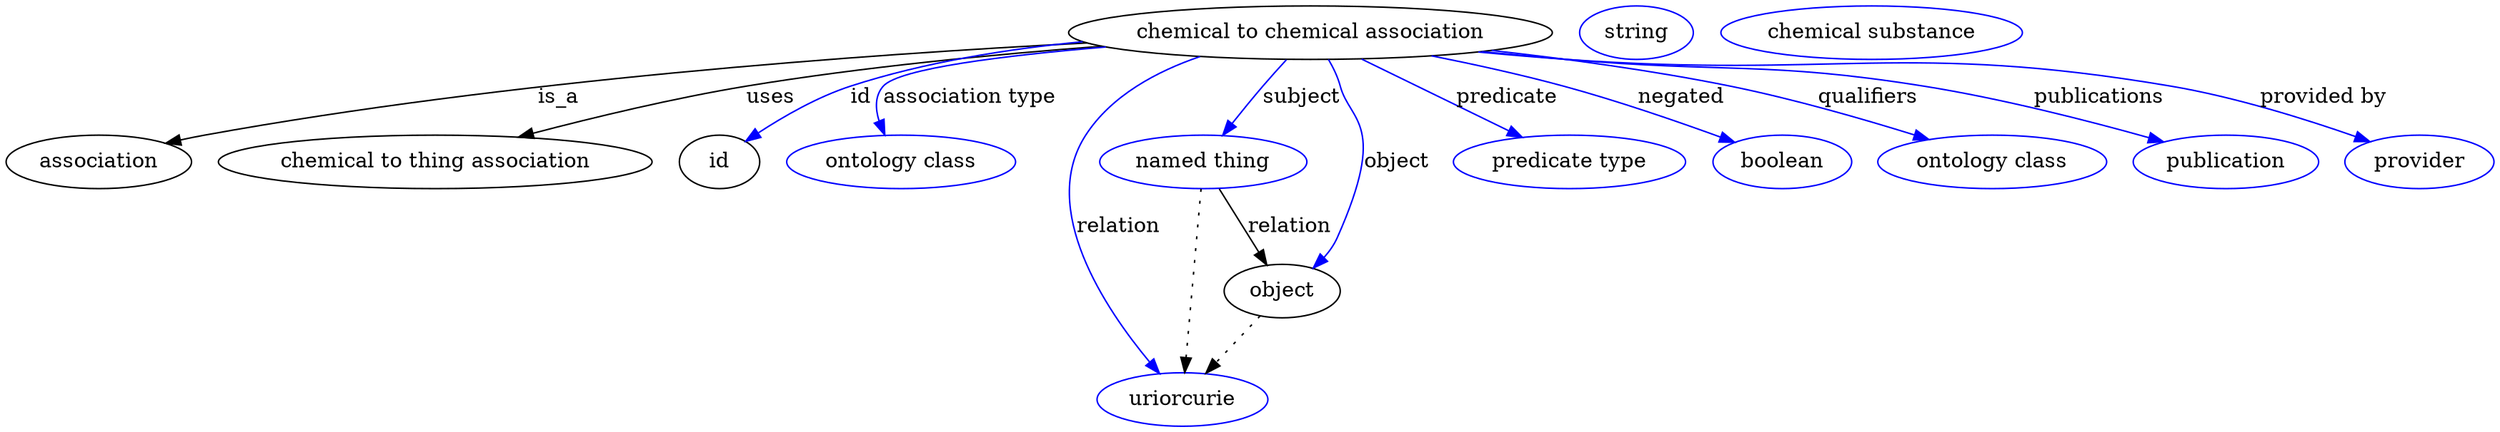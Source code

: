 digraph {
	graph [bb="0,0,1387.3,283"];
	node [label="\N"];
	"chemical to chemical association"	 [height=0.5,
		label="chemical to chemical association",
		pos="734.05,265",
		width=3.5566];
	association	 [height=0.5,
		pos="50.046,178",
		width=1.3902];
	"chemical to chemical association" -> association	 [label=is_a,
		lp="290.05,221.5",
		pos="e,86.962,190.17 611.71,259.66 484.73,252.23 280.99,234.96 109.05,196 104.99,195.08 100.81,194.03 96.635,192.9"];
	"chemical to thing association"	 [height=0.5,
		pos="232.05,178",
		width=3.1775];
	"chemical to chemical association" -> "chemical to thing association"	 [label=uses,
		lp="426.05,221.5",
		pos="e,281.74,194.27 620.07,256.67 558.67,251.06 481.81,242.22 414.05,229 372.54,220.9 326.69,208.03 291.4,197.25"];
	id	 [height=0.5,
		pos="391.05,178",
		width=0.75];
	"chemical to chemical association" -> id	 [color=blue,
		label=id,
		lp="477.55,221.5",
		pos="e,408.23,191.9 627.52,254.96 567.99,248.44 500.25,239.27 472.05,229 452.07,221.73 431.84,208.99 416.59,198.07",
		style=solid];
	"association type"	 [color=blue,
		height=0.5,
		label="ontology class",
		pos="498.05,178",
		width=1.7151];
	"chemical to chemical association" -> "association type"	 [color=blue,
		label="association type",
		lp="536.05,221.5",
		pos="e,489.78,196.03 625.5,255.35 565.5,248.89 501.22,239.64 492.05,229 486.58,222.66 485.93,214.12 487.3,205.84",
		style=solid];
	subject	 [color=blue,
		height=0.5,
		label="named thing",
		pos="671.05,178",
		width=1.5346];
	"chemical to chemical association" -> subject	 [color=blue,
		label=subject,
		lp="726.55,221.5",
		pos="e,683.87,195.71 720.99,246.97 711.98,234.53 699.85,217.78 689.81,203.91",
		style=solid];
	predicate	 [color=blue,
		height=0.5,
		label="predicate type",
		pos="874.05,178",
		width=1.679];
	"chemical to chemical association" -> predicate	 [color=blue,
		label=predicate,
		lp="838.05,221.5",
		pos="e,847.65,194.4 762.38,247.39 784.48,233.66 815.3,214.51 838.97,199.8",
		style=solid];
	relation	 [color=blue,
		height=0.5,
		label=uriorcurie,
		pos="658.05,18",
		width=1.2638];
	"chemical to chemical association" -> relation	 [color=blue,
		label=relation,
		lp="621.05,134.5",
		pos="e,644.54,35.346 676.64,248.78 650.59,238.24 622.25,221.56 607.05,196 577.81,146.84 613.85,80.034 638.55,43.855",
		style=solid];
	negated	 [color=blue,
		height=0.5,
		label=boolean,
		pos="991.05,178",
		width=1.0652];
	"chemical to chemical association" -> negated	 [color=blue,
		label=negated,
		lp="927.55,221.5",
		pos="e,963.36,190.56 798.13,249.4 820.15,243.58 844.85,236.54 867.05,229 896.82,218.89 929.69,205.25 954.11,194.62",
		style=solid];
	qualifiers	 [color=blue,
		height=0.5,
		label="ontology class",
		pos="1109,178",
		width=1.7151];
	"chemical to chemical association" -> qualifiers	 [color=blue,
		label=qualifiers,
		lp="1032,221.5",
		pos="e,1071.1,192.23 828.2,252.75 867.12,246.86 912.53,238.89 953.05,229 990.01,219.98 1030.9,206.49 1061.5,195.65",
		style=solid];
	publications	 [color=blue,
		height=0.5,
		label=publication,
		pos="1239,178",
		width=1.3902];
	"chemical to chemical association" -> publications	 [color=blue,
		label=publications,
		lp="1155.5,221.5",
		pos="e,1201,189.75 826.11,252.43 841.11,250.52 856.5,248.64 871.05,247 955.77,237.44 978.21,244.54 1062,229 1115.6,219.07 1127.8,211.28 \
1180,196 1183.6,194.95 1187.4,193.84 1191.1,192.73",
		style=solid];
	"provided by"	 [color=blue,
		height=0.5,
		label=provider,
		pos="1347,178",
		width=1.1193];
	"chemical to chemical association" -> "provided by"	 [color=blue,
		label="provided by",
		lp="1283,221.5",
		pos="e,1317.6,190.5 824.21,252.18 839.81,250.24 855.88,248.42 871.05,247 1013.8,233.65 1052,254.69 1193,229 1233.3,221.67 1277.5,206.23 \
1308.1,194.25",
		style=solid];
	object	 [height=0.5,
		pos="718.05,91",
		width=0.9027];
	"chemical to chemical association" -> object	 [color=blue,
		label=object,
		lp="774.05,178",
		pos="e,732.96,107.42 742.67,246.7 744.87,241.14 746.93,234.93 748.05,229 752.97,202.75 767,192.79 744.05,127 742.71,123.18 740.83,119.41 \
738.69,115.83",
		style=solid];
	association_id	 [color=blue,
		height=0.5,
		label=string,
		pos="911.05,265",
		width=0.84854];
	subject -> relation	 [pos="e,659.53,36.223 669.58,159.96 667.34,132.35 663.03,79.375 660.36,46.525",
		style=dotted];
	subject -> object	 [label=relation,
		lp="719.05,134.5",
		pos="e,708.64,108.41 680.78,159.97 687.43,147.68 696.33,131.2 703.77,117.42"];
	object -> relation	 [pos="e,672.23,35.261 704.43,74.435 696.85,65.207 687.25,53.528 678.75,43.191",
		style=dotted];
	"chemical to chemical association_object"	 [color=blue,
		height=0.5,
		label="chemical substance",
		pos="1039,265",
		width=2.2026];
}

